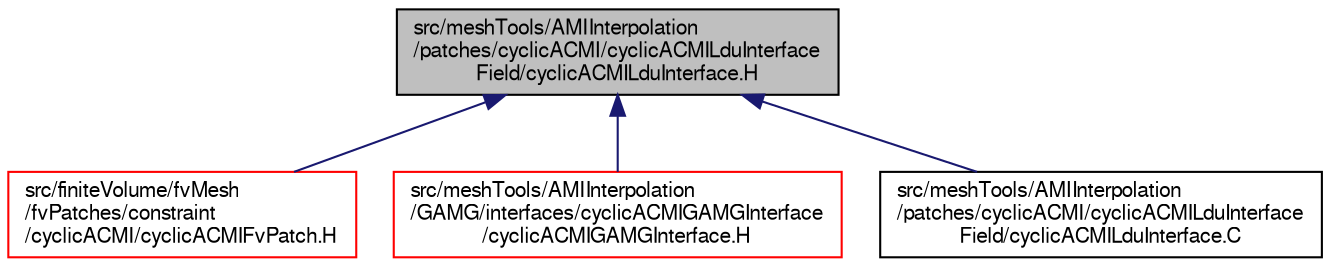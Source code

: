 digraph "src/meshTools/AMIInterpolation/patches/cyclicACMI/cyclicACMILduInterfaceField/cyclicACMILduInterface.H"
{
  bgcolor="transparent";
  edge [fontname="FreeSans",fontsize="10",labelfontname="FreeSans",labelfontsize="10"];
  node [fontname="FreeSans",fontsize="10",shape=record];
  Node192 [label="src/meshTools/AMIInterpolation\l/patches/cyclicACMI/cyclicACMILduInterface\lField/cyclicACMILduInterface.H",height=0.2,width=0.4,color="black", fillcolor="grey75", style="filled", fontcolor="black"];
  Node192 -> Node193 [dir="back",color="midnightblue",fontsize="10",style="solid",fontname="FreeSans"];
  Node193 [label="src/finiteVolume/fvMesh\l/fvPatches/constraint\l/cyclicACMI/cyclicACMIFvPatch.H",height=0.2,width=0.4,color="red",URL="$a03590.html"];
  Node192 -> Node203 [dir="back",color="midnightblue",fontsize="10",style="solid",fontname="FreeSans"];
  Node203 [label="src/meshTools/AMIInterpolation\l/GAMG/interfaces/cyclicACMIGAMGInterface\l/cyclicACMIGAMGInterface.H",height=0.2,width=0.4,color="red",URL="$a07319.html"];
  Node192 -> Node207 [dir="back",color="midnightblue",fontsize="10",style="solid",fontname="FreeSans"];
  Node207 [label="src/meshTools/AMIInterpolation\l/patches/cyclicACMI/cyclicACMILduInterface\lField/cyclicACMILduInterface.C",height=0.2,width=0.4,color="black",URL="$a07328.html"];
}
